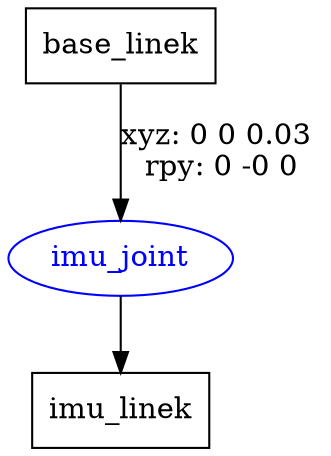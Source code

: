 digraph G {
node [shape=box];
"base_linek" [label="base_linek"];
"imu_linek" [label="imu_linek"];
node [shape=ellipse, color=blue, fontcolor=blue];
"base_linek" -> "imu_joint" [label="xyz: 0 0 0.03 \nrpy: 0 -0 0"]
"imu_joint" -> "imu_linek"
}
